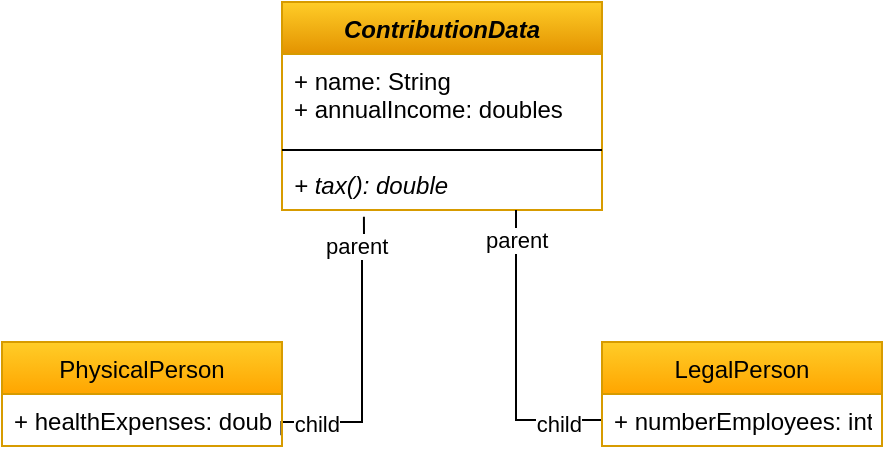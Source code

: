 <mxfile version="16.1.2" type="github">
  <diagram id="K6wxzxZYvnAz_XtUlnEA" name="Page-1">
    <mxGraphModel dx="707" dy="1558" grid="1" gridSize="10" guides="1" tooltips="1" connect="1" arrows="1" fold="1" page="1" pageScale="1" pageWidth="827" pageHeight="1169" math="0" shadow="0">
      <root>
        <mxCell id="0" />
        <mxCell id="1" parent="0" />
        <mxCell id="61mIIi0ziJ4pQPAv0cpF-1" value="ContributionData" style="swimlane;fontStyle=3;align=center;verticalAlign=top;childLayout=stackLayout;horizontal=1;startSize=26;horizontalStack=0;resizeParent=1;resizeParentMax=0;resizeLast=0;collapsible=1;marginBottom=0;fillColor=#ffcd28;strokeColor=#d79b00;gradientColor=#E39300;" vertex="1" parent="1">
          <mxGeometry x="320" y="-530" width="160" height="104" as="geometry" />
        </mxCell>
        <mxCell id="61mIIi0ziJ4pQPAv0cpF-2" value="+ name: String&#xa;+ annualIncome: doubles" style="text;strokeColor=none;fillColor=none;align=left;verticalAlign=top;spacingLeft=4;spacingRight=4;overflow=hidden;rotatable=0;points=[[0,0.5],[1,0.5]];portConstraint=eastwest;" vertex="1" parent="61mIIi0ziJ4pQPAv0cpF-1">
          <mxGeometry y="26" width="160" height="44" as="geometry" />
        </mxCell>
        <mxCell id="61mIIi0ziJ4pQPAv0cpF-3" value="" style="line;strokeWidth=1;fillColor=none;align=left;verticalAlign=middle;spacingTop=-1;spacingLeft=3;spacingRight=3;rotatable=0;labelPosition=right;points=[];portConstraint=eastwest;" vertex="1" parent="61mIIi0ziJ4pQPAv0cpF-1">
          <mxGeometry y="70" width="160" height="8" as="geometry" />
        </mxCell>
        <mxCell id="61mIIi0ziJ4pQPAv0cpF-4" value="+ tax(): double" style="text;strokeColor=none;fillColor=none;align=left;verticalAlign=top;spacingLeft=4;spacingRight=4;overflow=hidden;rotatable=0;points=[[0,0.5],[1,0.5]];portConstraint=eastwest;fontStyle=2" vertex="1" parent="61mIIi0ziJ4pQPAv0cpF-1">
          <mxGeometry y="78" width="160" height="26" as="geometry" />
        </mxCell>
        <mxCell id="61mIIi0ziJ4pQPAv0cpF-15" value="" style="endArrow=none;html=1;edgeStyle=orthogonalEdgeStyle;rounded=0;entryX=0;entryY=0.5;entryDx=0;entryDy=0;" edge="1" parent="1" source="61mIIi0ziJ4pQPAv0cpF-4" target="61mIIi0ziJ4pQPAv0cpF-41">
          <mxGeometry relative="1" as="geometry">
            <mxPoint x="320" y="-360" as="sourcePoint" />
            <mxPoint x="480" y="-360" as="targetPoint" />
            <Array as="points">
              <mxPoint x="437" y="-321" />
            </Array>
          </mxGeometry>
        </mxCell>
        <mxCell id="61mIIi0ziJ4pQPAv0cpF-16" value="parent" style="edgeLabel;resizable=0;html=1;align=left;verticalAlign=bottom;" connectable="0" vertex="1" parent="61mIIi0ziJ4pQPAv0cpF-15">
          <mxGeometry x="-1" relative="1" as="geometry">
            <mxPoint x="-17" y="23" as="offset" />
          </mxGeometry>
        </mxCell>
        <mxCell id="61mIIi0ziJ4pQPAv0cpF-17" value="child" style="edgeLabel;resizable=0;html=1;align=right;verticalAlign=bottom;" connectable="0" vertex="1" parent="61mIIi0ziJ4pQPAv0cpF-15">
          <mxGeometry x="1" relative="1" as="geometry">
            <mxPoint x="-10" y="10" as="offset" />
          </mxGeometry>
        </mxCell>
        <mxCell id="61mIIi0ziJ4pQPAv0cpF-21" value="" style="endArrow=none;html=1;edgeStyle=orthogonalEdgeStyle;rounded=0;entryX=0.998;entryY=0.795;entryDx=0;entryDy=0;exitX=0.256;exitY=1.128;exitDx=0;exitDy=0;exitPerimeter=0;entryPerimeter=0;" edge="1" parent="1" source="61mIIi0ziJ4pQPAv0cpF-4" target="61mIIi0ziJ4pQPAv0cpF-37">
          <mxGeometry relative="1" as="geometry">
            <mxPoint x="360" y="-400" as="sourcePoint" />
            <mxPoint x="402.97" y="-360" as="targetPoint" />
            <Array as="points">
              <mxPoint x="361" y="-413" />
              <mxPoint x="360" y="-413" />
              <mxPoint x="360" y="-320" />
              <mxPoint x="320" y="-320" />
            </Array>
          </mxGeometry>
        </mxCell>
        <mxCell id="61mIIi0ziJ4pQPAv0cpF-22" value="parent" style="edgeLabel;resizable=0;html=1;align=left;verticalAlign=bottom;" connectable="0" vertex="1" parent="61mIIi0ziJ4pQPAv0cpF-21">
          <mxGeometry x="-1" relative="1" as="geometry">
            <mxPoint x="-21" y="23" as="offset" />
          </mxGeometry>
        </mxCell>
        <mxCell id="61mIIi0ziJ4pQPAv0cpF-23" value="child" style="edgeLabel;resizable=0;html=1;align=right;verticalAlign=bottom;" connectable="0" vertex="1" parent="61mIIi0ziJ4pQPAv0cpF-21">
          <mxGeometry x="1" relative="1" as="geometry">
            <mxPoint x="30" y="3" as="offset" />
          </mxGeometry>
        </mxCell>
        <mxCell id="61mIIi0ziJ4pQPAv0cpF-36" value="PhysicalPerson" style="swimlane;fontStyle=0;childLayout=stackLayout;horizontal=1;startSize=26;fillColor=#ffcd28;horizontalStack=0;resizeParent=1;resizeParentMax=0;resizeLast=0;collapsible=1;marginBottom=0;gradientColor=#ffa500;strokeColor=#d79b00;" vertex="1" parent="1">
          <mxGeometry x="180" y="-360" width="140" height="52" as="geometry" />
        </mxCell>
        <mxCell id="61mIIi0ziJ4pQPAv0cpF-37" value="+ healthExpenses: double" style="text;strokeColor=none;fillColor=none;align=left;verticalAlign=top;spacingLeft=4;spacingRight=4;overflow=hidden;rotatable=0;points=[[0,0.5],[1,0.5]];portConstraint=eastwest;" vertex="1" parent="61mIIi0ziJ4pQPAv0cpF-36">
          <mxGeometry y="26" width="140" height="26" as="geometry" />
        </mxCell>
        <mxCell id="61mIIi0ziJ4pQPAv0cpF-40" value="LegalPerson" style="swimlane;fontStyle=0;childLayout=stackLayout;horizontal=1;startSize=26;fillColor=#ffcd28;horizontalStack=0;resizeParent=1;resizeParentMax=0;resizeLast=0;collapsible=1;marginBottom=0;gradientColor=#ffa500;strokeColor=#d79b00;" vertex="1" parent="1">
          <mxGeometry x="480" y="-360" width="140" height="52" as="geometry" />
        </mxCell>
        <mxCell id="61mIIi0ziJ4pQPAv0cpF-41" value="+ numberEmployees: int" style="text;strokeColor=none;fillColor=none;align=left;verticalAlign=top;spacingLeft=4;spacingRight=4;overflow=hidden;rotatable=0;points=[[0,0.5],[1,0.5]];portConstraint=eastwest;" vertex="1" parent="61mIIi0ziJ4pQPAv0cpF-40">
          <mxGeometry y="26" width="140" height="26" as="geometry" />
        </mxCell>
      </root>
    </mxGraphModel>
  </diagram>
</mxfile>
